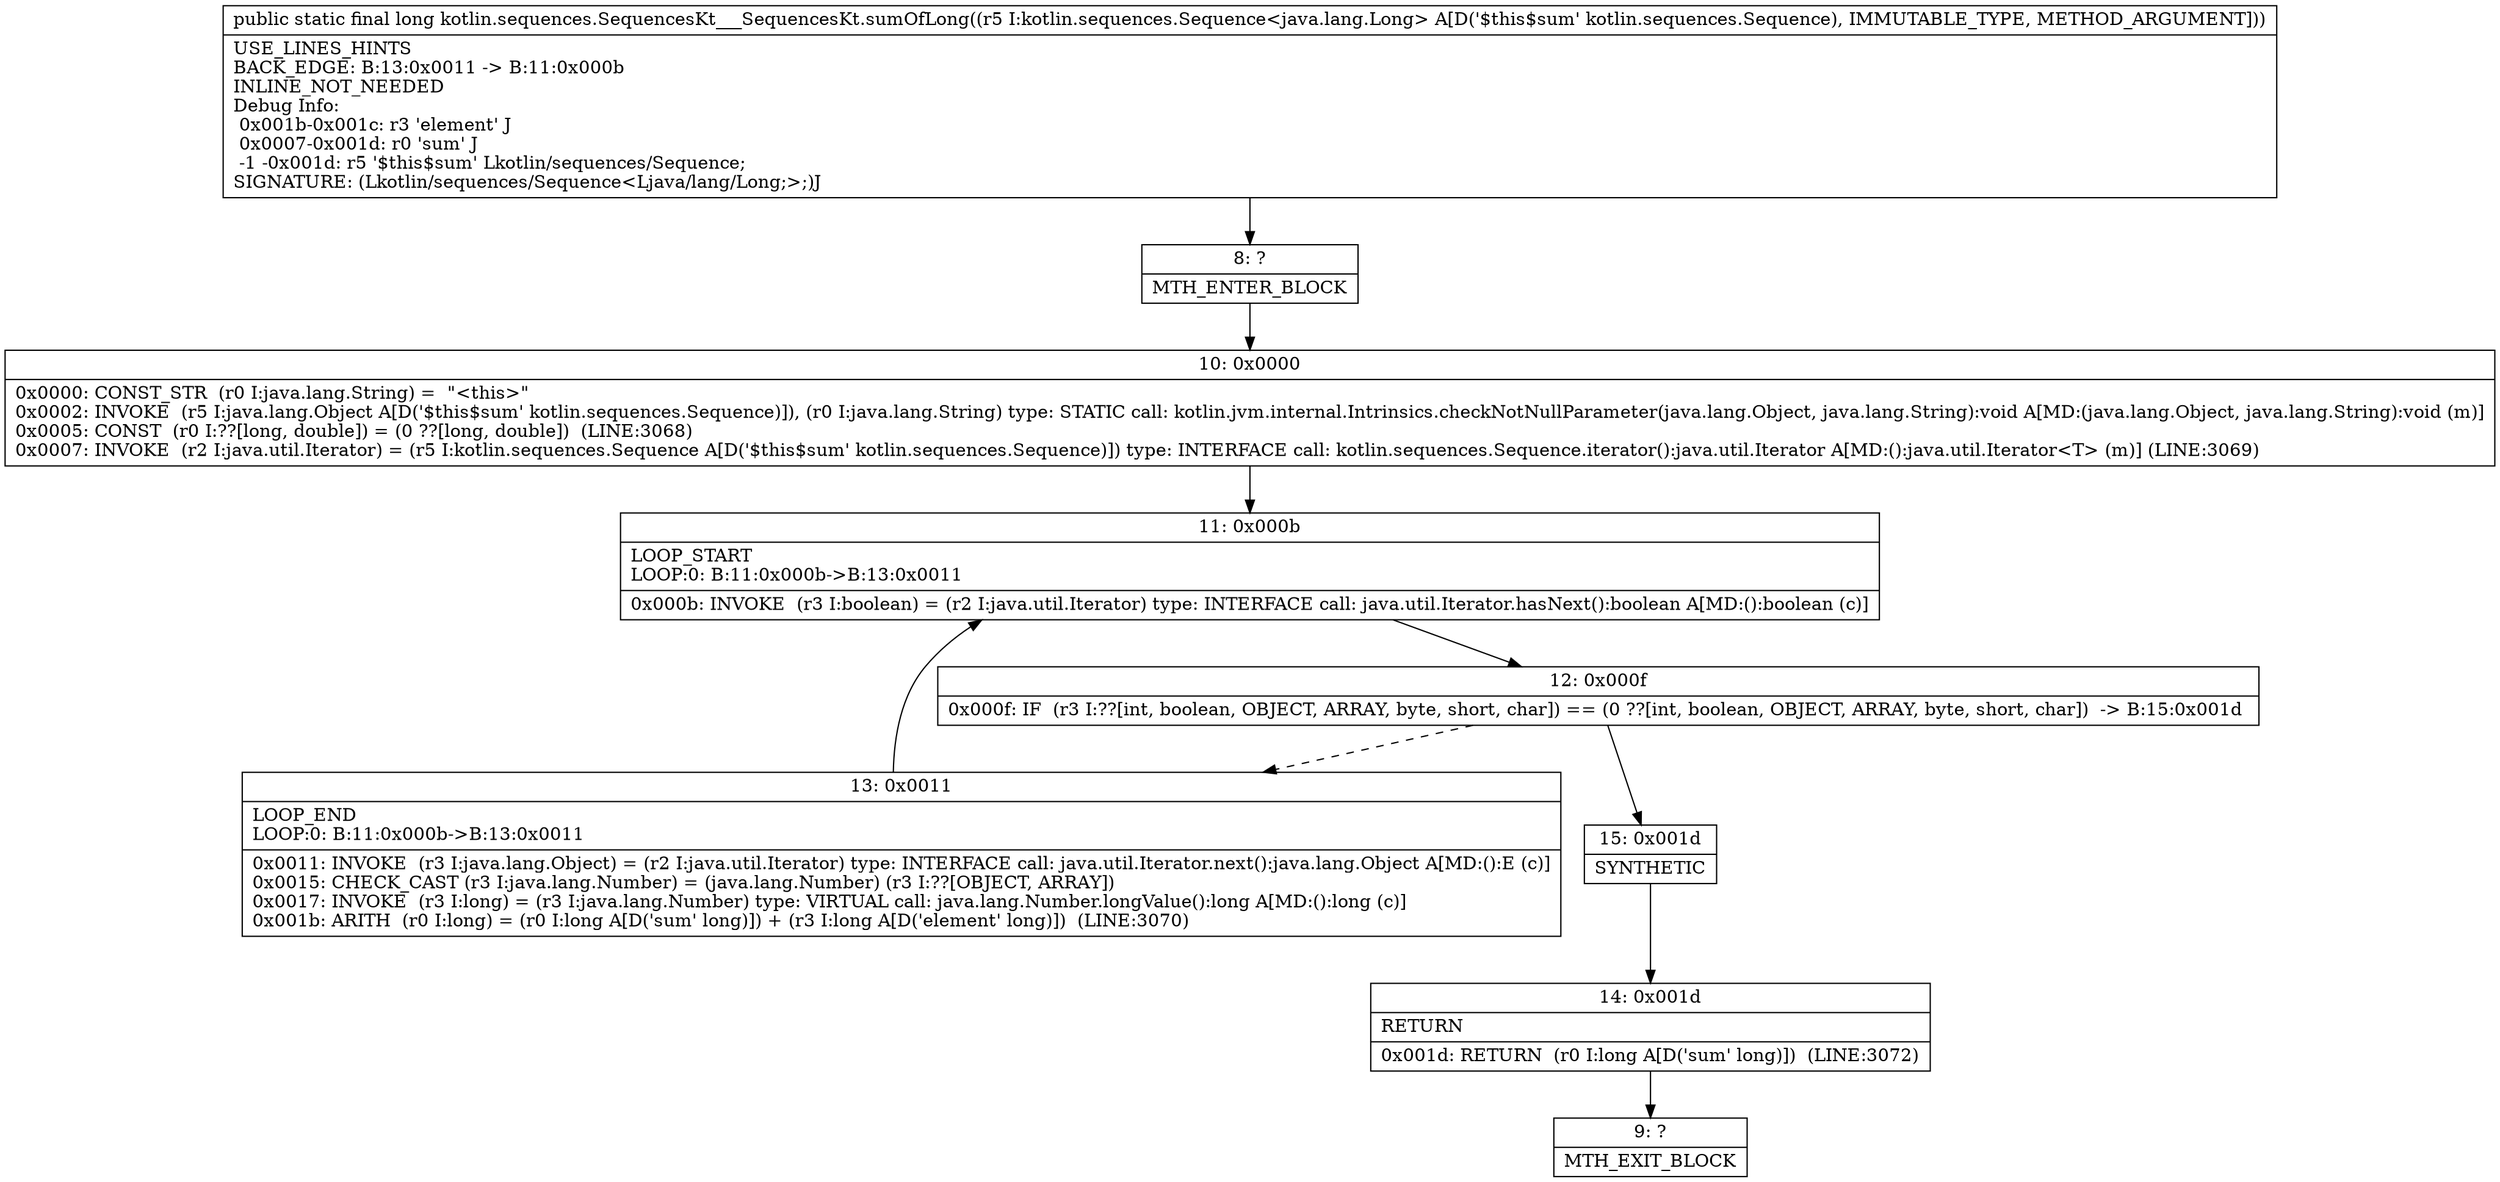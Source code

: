 digraph "CFG forkotlin.sequences.SequencesKt___SequencesKt.sumOfLong(Lkotlin\/sequences\/Sequence;)J" {
Node_8 [shape=record,label="{8\:\ ?|MTH_ENTER_BLOCK\l}"];
Node_10 [shape=record,label="{10\:\ 0x0000|0x0000: CONST_STR  (r0 I:java.lang.String) =  \"\<this\>\" \l0x0002: INVOKE  (r5 I:java.lang.Object A[D('$this$sum' kotlin.sequences.Sequence)]), (r0 I:java.lang.String) type: STATIC call: kotlin.jvm.internal.Intrinsics.checkNotNullParameter(java.lang.Object, java.lang.String):void A[MD:(java.lang.Object, java.lang.String):void (m)]\l0x0005: CONST  (r0 I:??[long, double]) = (0 ??[long, double])  (LINE:3068)\l0x0007: INVOKE  (r2 I:java.util.Iterator) = (r5 I:kotlin.sequences.Sequence A[D('$this$sum' kotlin.sequences.Sequence)]) type: INTERFACE call: kotlin.sequences.Sequence.iterator():java.util.Iterator A[MD:():java.util.Iterator\<T\> (m)] (LINE:3069)\l}"];
Node_11 [shape=record,label="{11\:\ 0x000b|LOOP_START\lLOOP:0: B:11:0x000b\-\>B:13:0x0011\l|0x000b: INVOKE  (r3 I:boolean) = (r2 I:java.util.Iterator) type: INTERFACE call: java.util.Iterator.hasNext():boolean A[MD:():boolean (c)]\l}"];
Node_12 [shape=record,label="{12\:\ 0x000f|0x000f: IF  (r3 I:??[int, boolean, OBJECT, ARRAY, byte, short, char]) == (0 ??[int, boolean, OBJECT, ARRAY, byte, short, char])  \-\> B:15:0x001d \l}"];
Node_13 [shape=record,label="{13\:\ 0x0011|LOOP_END\lLOOP:0: B:11:0x000b\-\>B:13:0x0011\l|0x0011: INVOKE  (r3 I:java.lang.Object) = (r2 I:java.util.Iterator) type: INTERFACE call: java.util.Iterator.next():java.lang.Object A[MD:():E (c)]\l0x0015: CHECK_CAST (r3 I:java.lang.Number) = (java.lang.Number) (r3 I:??[OBJECT, ARRAY]) \l0x0017: INVOKE  (r3 I:long) = (r3 I:java.lang.Number) type: VIRTUAL call: java.lang.Number.longValue():long A[MD:():long (c)]\l0x001b: ARITH  (r0 I:long) = (r0 I:long A[D('sum' long)]) + (r3 I:long A[D('element' long)])  (LINE:3070)\l}"];
Node_15 [shape=record,label="{15\:\ 0x001d|SYNTHETIC\l}"];
Node_14 [shape=record,label="{14\:\ 0x001d|RETURN\l|0x001d: RETURN  (r0 I:long A[D('sum' long)])  (LINE:3072)\l}"];
Node_9 [shape=record,label="{9\:\ ?|MTH_EXIT_BLOCK\l}"];
MethodNode[shape=record,label="{public static final long kotlin.sequences.SequencesKt___SequencesKt.sumOfLong((r5 I:kotlin.sequences.Sequence\<java.lang.Long\> A[D('$this$sum' kotlin.sequences.Sequence), IMMUTABLE_TYPE, METHOD_ARGUMENT]))  | USE_LINES_HINTS\lBACK_EDGE: B:13:0x0011 \-\> B:11:0x000b\lINLINE_NOT_NEEDED\lDebug Info:\l  0x001b\-0x001c: r3 'element' J\l  0x0007\-0x001d: r0 'sum' J\l  \-1 \-0x001d: r5 '$this$sum' Lkotlin\/sequences\/Sequence;\lSIGNATURE: (Lkotlin\/sequences\/Sequence\<Ljava\/lang\/Long;\>;)J\l}"];
MethodNode -> Node_8;Node_8 -> Node_10;
Node_10 -> Node_11;
Node_11 -> Node_12;
Node_12 -> Node_13[style=dashed];
Node_12 -> Node_15;
Node_13 -> Node_11;
Node_15 -> Node_14;
Node_14 -> Node_9;
}

